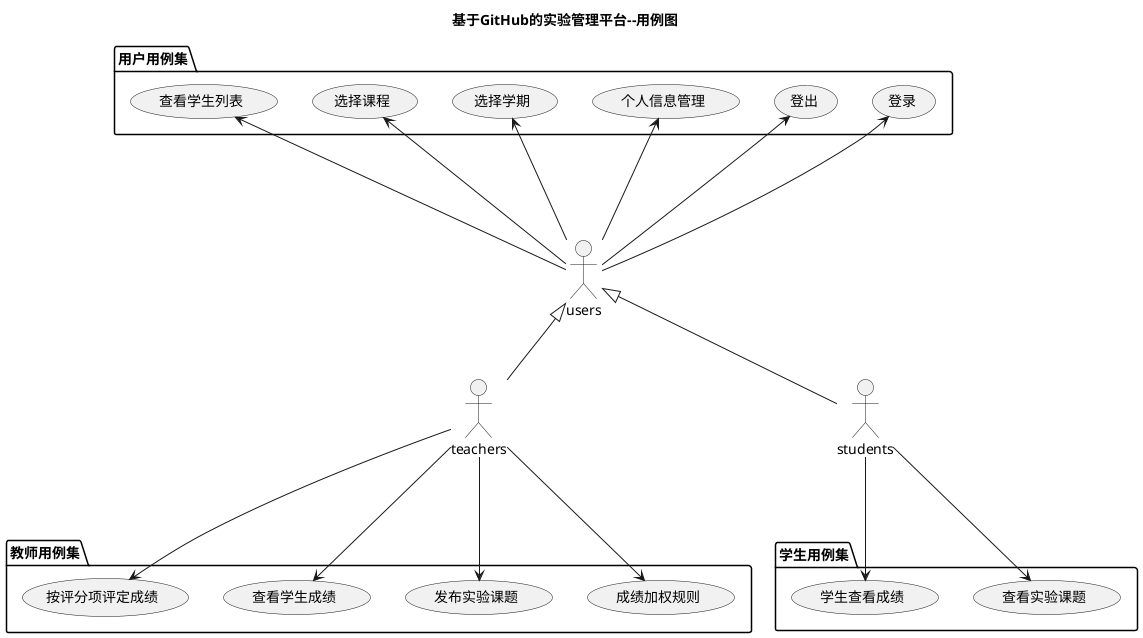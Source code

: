@startuml
title 基于GitHub的实验管理平台--用例图
actor teachers
actor students
actor users
users <|-- teachers
users <|-- students

package 用户用例集 {
users --up-> (登录)
users --up-> (登出)
users --up-> (个人信息管理)
users --up-> (选择学期)
users --up-> (选择课程)
users --up-> (查看学生列表)
}
package 学生用例集 {
students ---> (学生查看成绩)
students ---> (查看实验课题)
}
package 教师用例集{
teachers ---> (按评分项评定成绩)
teachers ---> (查看学生成绩)
teachers ---> (发布实验课题)
teachers ---> (成绩加权规则)
}
@enduml